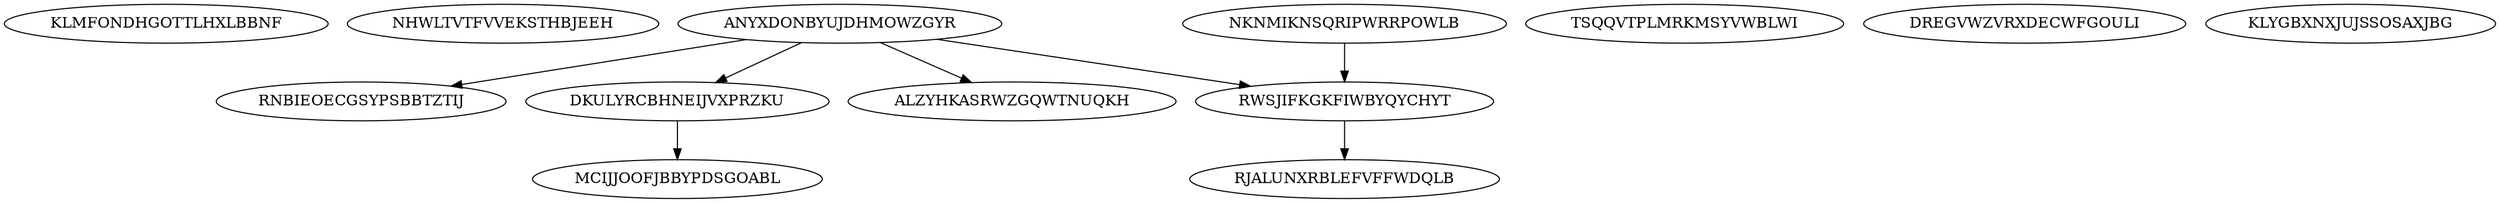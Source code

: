 digraph N13M7 {
	KLMFONDHGOTTLHXLBBNF	[Weight=13];
	NHWLTVTFVVEKSTHBJEEH	[Weight=11];
	ANYXDONBYUJDHMOWZGYR	[Weight=12];
	RNBIEOECGSYPSBBTZTIJ	[Weight=17];
	DKULYRCBHNEIJVXPRZKU	[Weight=12];
	MCIJJOOFJBBYPDSGOABL	[Weight=11];
	TSQQVTPLMRKMSYVWBLWI	[Weight=14];
	ALZYHKASRWZGQWTNUQKH	[Weight=18];
	NKNMIKNSQRIPWRRPOWLB	[Weight=11];
	RWSJIFKGKFIWBYQYCHYT	[Weight=15];
	DREGVWZVRXDECWFGOULI	[Weight=15];
	RJALUNXRBLEFVFFWDQLB	[Weight=13];
	KLYGBXNXJUJSSOSAXJBG	[Weight=10];
	ANYXDONBYUJDHMOWZGYR -> RNBIEOECGSYPSBBTZTIJ [Weight=12];
	ANYXDONBYUJDHMOWZGYR -> RWSJIFKGKFIWBYQYCHYT [Weight=13];
	NKNMIKNSQRIPWRRPOWLB -> RWSJIFKGKFIWBYQYCHYT [Weight=19];
	DKULYRCBHNEIJVXPRZKU -> MCIJJOOFJBBYPDSGOABL [Weight=12];
	ANYXDONBYUJDHMOWZGYR -> ALZYHKASRWZGQWTNUQKH [Weight=14];
	RWSJIFKGKFIWBYQYCHYT -> RJALUNXRBLEFVFFWDQLB [Weight=18];
	ANYXDONBYUJDHMOWZGYR -> DKULYRCBHNEIJVXPRZKU [Weight=10];
}

